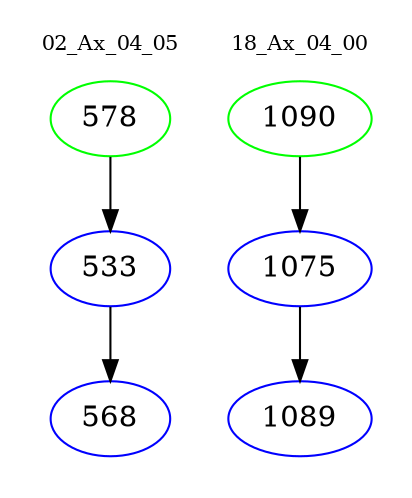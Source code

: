 digraph{
subgraph cluster_0 {
color = white
label = "02_Ax_04_05";
fontsize=10;
T0_578 [label="578", color="green"]
T0_578 -> T0_533 [color="black"]
T0_533 [label="533", color="blue"]
T0_533 -> T0_568 [color="black"]
T0_568 [label="568", color="blue"]
}
subgraph cluster_1 {
color = white
label = "18_Ax_04_00";
fontsize=10;
T1_1090 [label="1090", color="green"]
T1_1090 -> T1_1075 [color="black"]
T1_1075 [label="1075", color="blue"]
T1_1075 -> T1_1089 [color="black"]
T1_1089 [label="1089", color="blue"]
}
}
